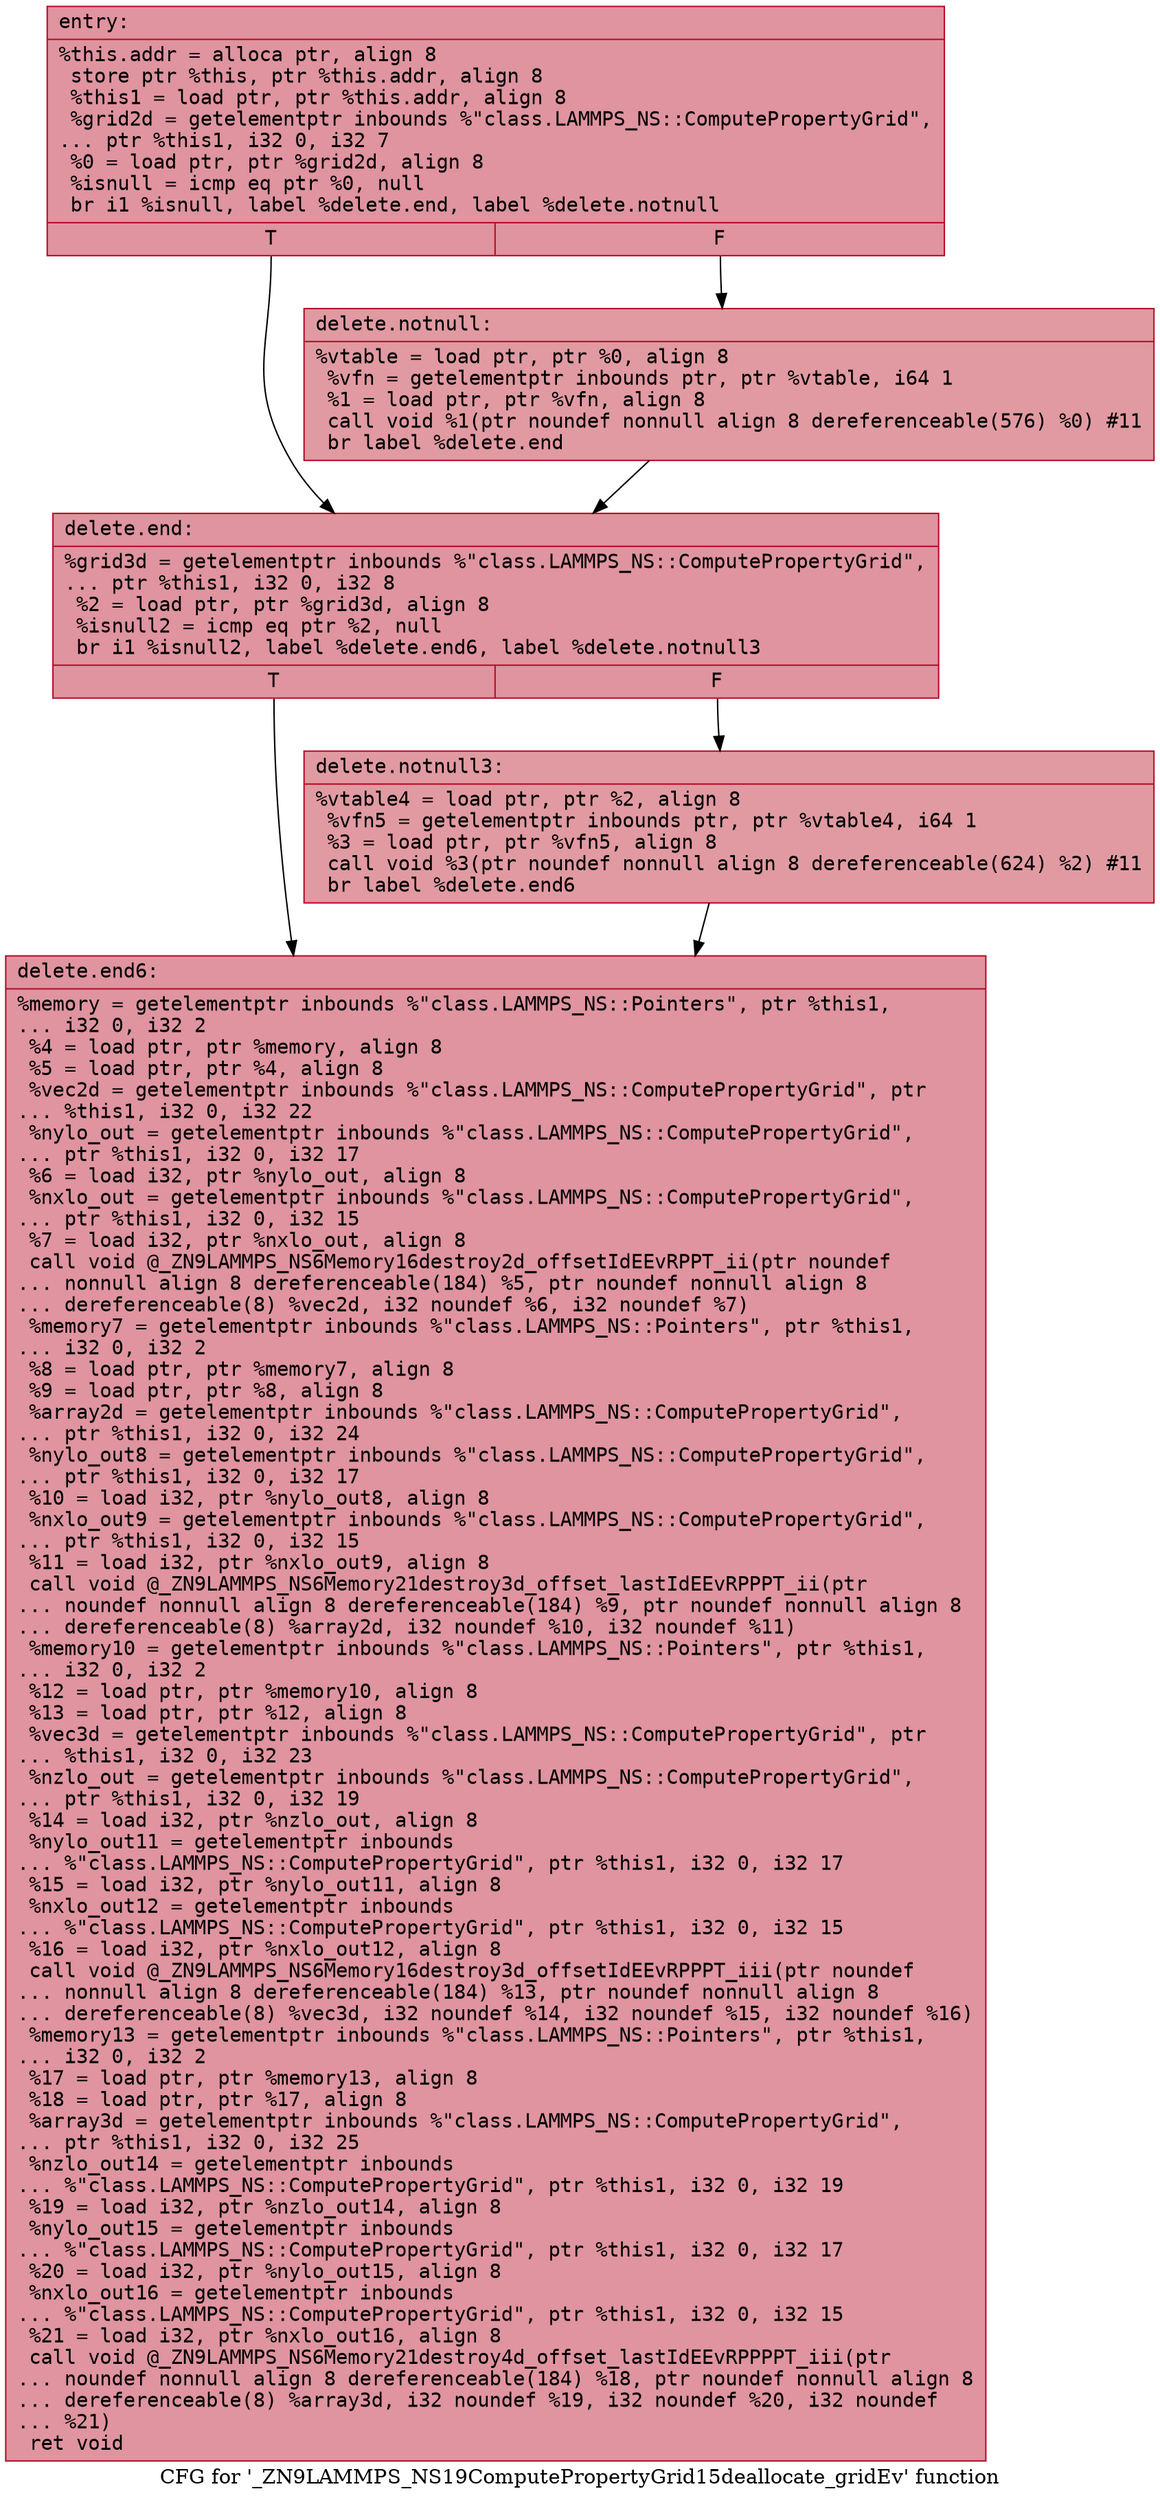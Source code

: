 digraph "CFG for '_ZN9LAMMPS_NS19ComputePropertyGrid15deallocate_gridEv' function" {
	label="CFG for '_ZN9LAMMPS_NS19ComputePropertyGrid15deallocate_gridEv' function";

	Node0x559142c42dd0 [shape=record,color="#b70d28ff", style=filled, fillcolor="#b70d2870" fontname="Courier",label="{entry:\l|  %this.addr = alloca ptr, align 8\l  store ptr %this, ptr %this.addr, align 8\l  %this1 = load ptr, ptr %this.addr, align 8\l  %grid2d = getelementptr inbounds %\"class.LAMMPS_NS::ComputePropertyGrid\",\l... ptr %this1, i32 0, i32 7\l  %0 = load ptr, ptr %grid2d, align 8\l  %isnull = icmp eq ptr %0, null\l  br i1 %isnull, label %delete.end, label %delete.notnull\l|{<s0>T|<s1>F}}"];
	Node0x559142c42dd0:s0 -> Node0x559142c43100[tooltip="entry -> delete.end\nProbability 37.50%" ];
	Node0x559142c42dd0:s1 -> Node0x559142c43180[tooltip="entry -> delete.notnull\nProbability 62.50%" ];
	Node0x559142c43180 [shape=record,color="#b70d28ff", style=filled, fillcolor="#bb1b2c70" fontname="Courier",label="{delete.notnull:\l|  %vtable = load ptr, ptr %0, align 8\l  %vfn = getelementptr inbounds ptr, ptr %vtable, i64 1\l  %1 = load ptr, ptr %vfn, align 8\l  call void %1(ptr noundef nonnull align 8 dereferenceable(576) %0) #11\l  br label %delete.end\l}"];
	Node0x559142c43180 -> Node0x559142c43100[tooltip="delete.notnull -> delete.end\nProbability 100.00%" ];
	Node0x559142c43100 [shape=record,color="#b70d28ff", style=filled, fillcolor="#b70d2870" fontname="Courier",label="{delete.end:\l|  %grid3d = getelementptr inbounds %\"class.LAMMPS_NS::ComputePropertyGrid\",\l... ptr %this1, i32 0, i32 8\l  %2 = load ptr, ptr %grid3d, align 8\l  %isnull2 = icmp eq ptr %2, null\l  br i1 %isnull2, label %delete.end6, label %delete.notnull3\l|{<s0>T|<s1>F}}"];
	Node0x559142c43100:s0 -> Node0x559142c43820[tooltip="delete.end -> delete.end6\nProbability 37.50%" ];
	Node0x559142c43100:s1 -> Node0x559142c43a40[tooltip="delete.end -> delete.notnull3\nProbability 62.50%" ];
	Node0x559142c43a40 [shape=record,color="#b70d28ff", style=filled, fillcolor="#bb1b2c70" fontname="Courier",label="{delete.notnull3:\l|  %vtable4 = load ptr, ptr %2, align 8\l  %vfn5 = getelementptr inbounds ptr, ptr %vtable4, i64 1\l  %3 = load ptr, ptr %vfn5, align 8\l  call void %3(ptr noundef nonnull align 8 dereferenceable(624) %2) #11\l  br label %delete.end6\l}"];
	Node0x559142c43a40 -> Node0x559142c43820[tooltip="delete.notnull3 -> delete.end6\nProbability 100.00%" ];
	Node0x559142c43820 [shape=record,color="#b70d28ff", style=filled, fillcolor="#b70d2870" fontname="Courier",label="{delete.end6:\l|  %memory = getelementptr inbounds %\"class.LAMMPS_NS::Pointers\", ptr %this1,\l... i32 0, i32 2\l  %4 = load ptr, ptr %memory, align 8\l  %5 = load ptr, ptr %4, align 8\l  %vec2d = getelementptr inbounds %\"class.LAMMPS_NS::ComputePropertyGrid\", ptr\l... %this1, i32 0, i32 22\l  %nylo_out = getelementptr inbounds %\"class.LAMMPS_NS::ComputePropertyGrid\",\l... ptr %this1, i32 0, i32 17\l  %6 = load i32, ptr %nylo_out, align 8\l  %nxlo_out = getelementptr inbounds %\"class.LAMMPS_NS::ComputePropertyGrid\",\l... ptr %this1, i32 0, i32 15\l  %7 = load i32, ptr %nxlo_out, align 8\l  call void @_ZN9LAMMPS_NS6Memory16destroy2d_offsetIdEEvRPPT_ii(ptr noundef\l... nonnull align 8 dereferenceable(184) %5, ptr noundef nonnull align 8\l... dereferenceable(8) %vec2d, i32 noundef %6, i32 noundef %7)\l  %memory7 = getelementptr inbounds %\"class.LAMMPS_NS::Pointers\", ptr %this1,\l... i32 0, i32 2\l  %8 = load ptr, ptr %memory7, align 8\l  %9 = load ptr, ptr %8, align 8\l  %array2d = getelementptr inbounds %\"class.LAMMPS_NS::ComputePropertyGrid\",\l... ptr %this1, i32 0, i32 24\l  %nylo_out8 = getelementptr inbounds %\"class.LAMMPS_NS::ComputePropertyGrid\",\l... ptr %this1, i32 0, i32 17\l  %10 = load i32, ptr %nylo_out8, align 8\l  %nxlo_out9 = getelementptr inbounds %\"class.LAMMPS_NS::ComputePropertyGrid\",\l... ptr %this1, i32 0, i32 15\l  %11 = load i32, ptr %nxlo_out9, align 8\l  call void @_ZN9LAMMPS_NS6Memory21destroy3d_offset_lastIdEEvRPPPT_ii(ptr\l... noundef nonnull align 8 dereferenceable(184) %9, ptr noundef nonnull align 8\l... dereferenceable(8) %array2d, i32 noundef %10, i32 noundef %11)\l  %memory10 = getelementptr inbounds %\"class.LAMMPS_NS::Pointers\", ptr %this1,\l... i32 0, i32 2\l  %12 = load ptr, ptr %memory10, align 8\l  %13 = load ptr, ptr %12, align 8\l  %vec3d = getelementptr inbounds %\"class.LAMMPS_NS::ComputePropertyGrid\", ptr\l... %this1, i32 0, i32 23\l  %nzlo_out = getelementptr inbounds %\"class.LAMMPS_NS::ComputePropertyGrid\",\l... ptr %this1, i32 0, i32 19\l  %14 = load i32, ptr %nzlo_out, align 8\l  %nylo_out11 = getelementptr inbounds\l... %\"class.LAMMPS_NS::ComputePropertyGrid\", ptr %this1, i32 0, i32 17\l  %15 = load i32, ptr %nylo_out11, align 8\l  %nxlo_out12 = getelementptr inbounds\l... %\"class.LAMMPS_NS::ComputePropertyGrid\", ptr %this1, i32 0, i32 15\l  %16 = load i32, ptr %nxlo_out12, align 8\l  call void @_ZN9LAMMPS_NS6Memory16destroy3d_offsetIdEEvRPPPT_iii(ptr noundef\l... nonnull align 8 dereferenceable(184) %13, ptr noundef nonnull align 8\l... dereferenceable(8) %vec3d, i32 noundef %14, i32 noundef %15, i32 noundef %16)\l  %memory13 = getelementptr inbounds %\"class.LAMMPS_NS::Pointers\", ptr %this1,\l... i32 0, i32 2\l  %17 = load ptr, ptr %memory13, align 8\l  %18 = load ptr, ptr %17, align 8\l  %array3d = getelementptr inbounds %\"class.LAMMPS_NS::ComputePropertyGrid\",\l... ptr %this1, i32 0, i32 25\l  %nzlo_out14 = getelementptr inbounds\l... %\"class.LAMMPS_NS::ComputePropertyGrid\", ptr %this1, i32 0, i32 19\l  %19 = load i32, ptr %nzlo_out14, align 8\l  %nylo_out15 = getelementptr inbounds\l... %\"class.LAMMPS_NS::ComputePropertyGrid\", ptr %this1, i32 0, i32 17\l  %20 = load i32, ptr %nylo_out15, align 8\l  %nxlo_out16 = getelementptr inbounds\l... %\"class.LAMMPS_NS::ComputePropertyGrid\", ptr %this1, i32 0, i32 15\l  %21 = load i32, ptr %nxlo_out16, align 8\l  call void @_ZN9LAMMPS_NS6Memory21destroy4d_offset_lastIdEEvRPPPPT_iii(ptr\l... noundef nonnull align 8 dereferenceable(184) %18, ptr noundef nonnull align 8\l... dereferenceable(8) %array3d, i32 noundef %19, i32 noundef %20, i32 noundef\l... %21)\l  ret void\l}"];
}
